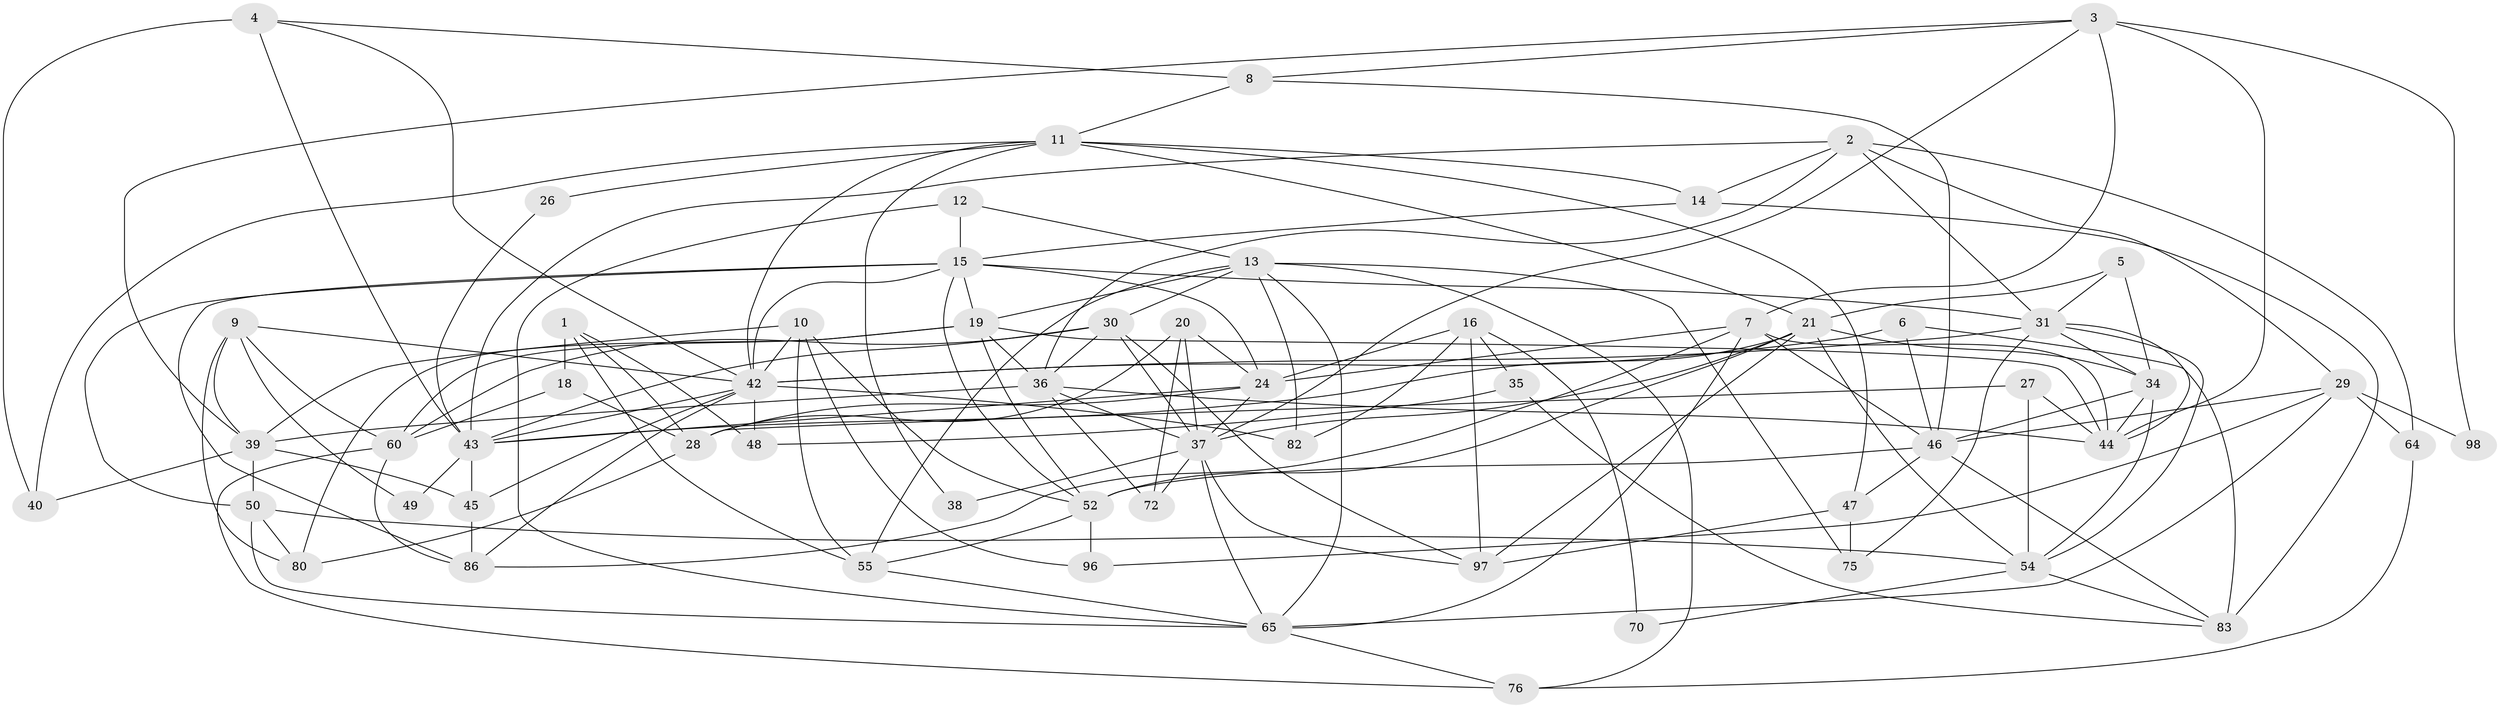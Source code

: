 // original degree distribution, {4: 0.25, 5: 0.15, 2: 0.1, 3: 0.34, 6: 0.11, 7: 0.03, 8: 0.02}
// Generated by graph-tools (version 1.1) at 2025/11/02/21/25 10:11:14]
// undirected, 60 vertices, 155 edges
graph export_dot {
graph [start="1"]
  node [color=gray90,style=filled];
  1 [super="+56"];
  2 [super="+53"];
  3 [super="+41"];
  4;
  5 [super="+95"];
  6 [super="+17"];
  7 [super="+67"];
  8 [super="+23"];
  9 [super="+22"];
  10 [super="+89"];
  11 [super="+87"];
  12;
  13 [super="+33"];
  14 [super="+63"];
  15 [super="+32"];
  16 [super="+81"];
  18;
  19 [super="+25"];
  20;
  21 [super="+78"];
  24 [super="+84"];
  26;
  27;
  28 [super="+68"];
  29 [super="+92"];
  30 [super="+91"];
  31 [super="+71"];
  34 [super="+88"];
  35 [super="+62"];
  36 [super="+58"];
  37 [super="+77"];
  38;
  39 [super="+93"];
  40 [super="+57"];
  42 [super="+61"];
  43 [super="+90"];
  44 [super="+85"];
  45;
  46 [super="+51"];
  47;
  48;
  49;
  50 [super="+69"];
  52 [super="+74"];
  54 [super="+59"];
  55 [super="+94"];
  60 [super="+73"];
  64;
  65 [super="+66"];
  70;
  72;
  75;
  76 [super="+79"];
  80;
  82;
  83;
  86 [super="+100"];
  96;
  97 [super="+99"];
  98;
  1 -- 18;
  1 -- 28 [weight=2];
  1 -- 55;
  1 -- 48;
  2 -- 36;
  2 -- 14;
  2 -- 64;
  2 -- 43;
  2 -- 31;
  2 -- 29;
  3 -- 37;
  3 -- 39;
  3 -- 7;
  3 -- 44;
  3 -- 8;
  3 -- 98;
  4 -- 42;
  4 -- 8;
  4 -- 43;
  4 -- 40;
  5 -- 31;
  5 -- 34;
  5 -- 21;
  6 -- 46;
  6 -- 42;
  6 -- 83;
  7 -- 46;
  7 -- 86;
  7 -- 24;
  7 -- 44;
  7 -- 65;
  8 -- 11;
  8 -- 46;
  9 -- 49;
  9 -- 42;
  9 -- 80;
  9 -- 39;
  9 -- 60;
  10 -- 55;
  10 -- 96;
  10 -- 42 [weight=2];
  10 -- 39;
  10 -- 52;
  11 -- 26;
  11 -- 47;
  11 -- 14;
  11 -- 21;
  11 -- 38;
  11 -- 42;
  11 -- 40;
  12 -- 15;
  12 -- 13;
  12 -- 65;
  13 -- 76;
  13 -- 82;
  13 -- 19;
  13 -- 75;
  13 -- 65;
  13 -- 55;
  13 -- 30;
  14 -- 15;
  14 -- 83;
  15 -- 52;
  15 -- 19;
  15 -- 42;
  15 -- 24;
  15 -- 86;
  15 -- 50;
  15 -- 31;
  16 -- 24;
  16 -- 82;
  16 -- 97;
  16 -- 70;
  16 -- 35;
  18 -- 60;
  18 -- 28;
  19 -- 80;
  19 -- 36;
  19 -- 52;
  19 -- 60;
  19 -- 44;
  20 -- 72;
  20 -- 24;
  20 -- 28;
  20 -- 37;
  21 -- 34 [weight=2];
  21 -- 52;
  21 -- 54;
  21 -- 37;
  21 -- 97;
  21 -- 43;
  24 -- 43;
  24 -- 28;
  24 -- 37;
  26 -- 43;
  27 -- 54 [weight=2];
  27 -- 44;
  27 -- 28;
  28 -- 80;
  29 -- 65;
  29 -- 64;
  29 -- 98;
  29 -- 96;
  29 -- 46;
  30 -- 43;
  30 -- 97;
  30 -- 37;
  30 -- 60;
  30 -- 36;
  31 -- 34;
  31 -- 54;
  31 -- 42;
  31 -- 75;
  31 -- 44;
  34 -- 44;
  34 -- 54;
  34 -- 46;
  35 -- 83;
  35 -- 48;
  36 -- 72;
  36 -- 39;
  36 -- 37;
  36 -- 44;
  37 -- 72;
  37 -- 97;
  37 -- 65;
  37 -- 38;
  39 -- 50;
  39 -- 40;
  39 -- 45;
  42 -- 45;
  42 -- 48;
  42 -- 82;
  42 -- 43;
  42 -- 86;
  43 -- 45;
  43 -- 49;
  45 -- 86;
  46 -- 83;
  46 -- 47;
  46 -- 52;
  47 -- 75;
  47 -- 97 [weight=2];
  50 -- 54;
  50 -- 65;
  50 -- 80;
  52 -- 55;
  52 -- 96;
  54 -- 70;
  54 -- 83;
  55 -- 65;
  60 -- 76;
  60 -- 86;
  64 -- 76;
  65 -- 76;
}

